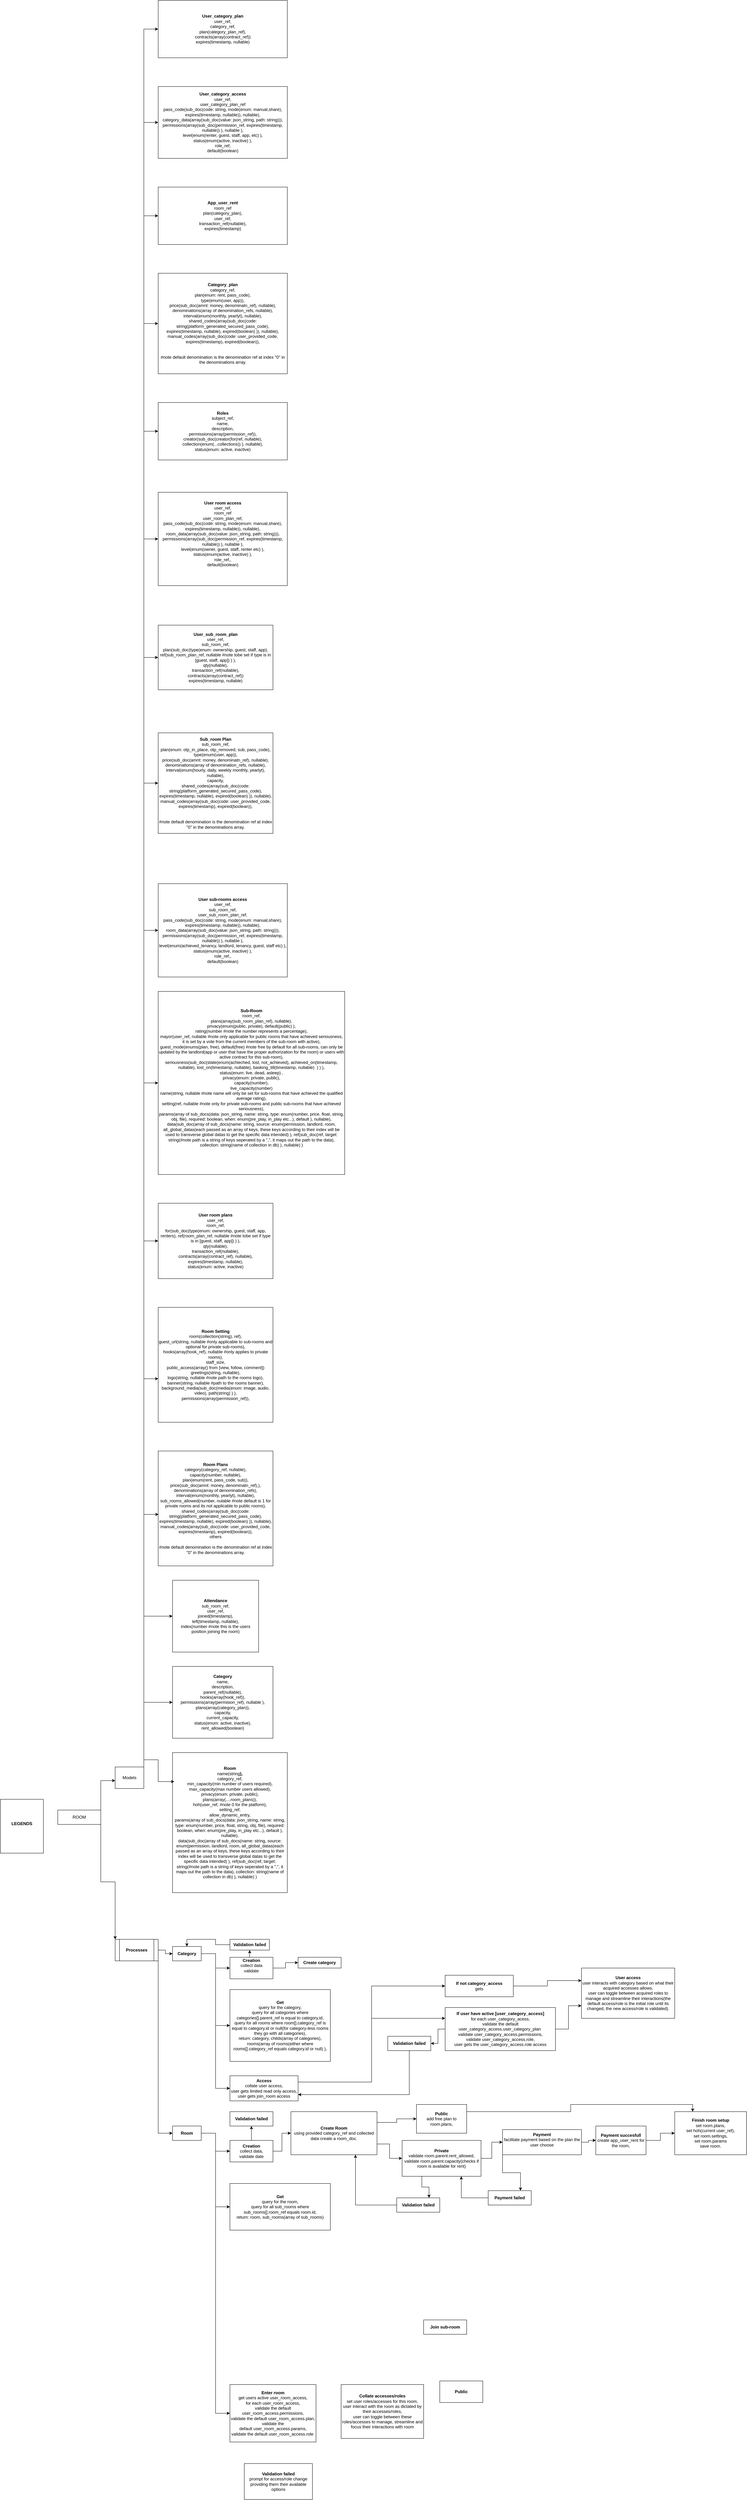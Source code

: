 <mxfile version="26.0.3">
  <diagram name="Page-1" id="JwLQiluCDj7BUVWrhCS6">
    <mxGraphModel dx="1032" dy="5995" grid="1" gridSize="10" guides="1" tooltips="1" connect="1" arrows="1" fold="1" page="1" pageScale="1" pageWidth="850" pageHeight="1100" math="0" shadow="0">
      <root>
        <mxCell id="0" />
        <mxCell id="1" parent="0" />
        <mxCell id="OvHRCUOQNgS_uRx5AtUm-30" style="edgeStyle=orthogonalEdgeStyle;rounded=0;orthogonalLoop=1;jettySize=auto;html=1;exitX=1;exitY=1;exitDx=0;exitDy=0;entryX=0;entryY=0;entryDx=0;entryDy=0;" parent="1" source="kceuGKvt7hz0_VKH2Cjf-1" target="OvHRCUOQNgS_uRx5AtUm-1" edge="1">
          <mxGeometry relative="1" as="geometry" />
        </mxCell>
        <mxCell id="kceuGKvt7hz0_VKH2Cjf-1" value="ROOM" style="rounded=0;whiteSpace=wrap;html=1;" parent="1" vertex="1">
          <mxGeometry x="200" y="160" width="120" height="40" as="geometry" />
        </mxCell>
        <mxCell id="kceuGKvt7hz0_VKH2Cjf-2" value="&lt;b&gt;LEGENDS&lt;/b&gt;&lt;div&gt;&lt;b&gt;&lt;br&gt;&lt;/b&gt;&lt;/div&gt;" style="rounded=0;whiteSpace=wrap;html=1;" parent="1" vertex="1">
          <mxGeometry x="40" y="130" width="120" height="150" as="geometry" />
        </mxCell>
        <mxCell id="kceuGKvt7hz0_VKH2Cjf-13" style="edgeStyle=orthogonalEdgeStyle;rounded=0;orthogonalLoop=1;jettySize=auto;html=1;exitX=1;exitY=0;exitDx=0;exitDy=0;entryX=0;entryY=0.5;entryDx=0;entryDy=0;" parent="1" source="kceuGKvt7hz0_VKH2Cjf-4" target="kceuGKvt7hz0_VKH2Cjf-11" edge="1">
          <mxGeometry relative="1" as="geometry" />
        </mxCell>
        <mxCell id="bkT-c7pUdsVTCy2Co1-N-11" style="edgeStyle=orthogonalEdgeStyle;rounded=0;orthogonalLoop=1;jettySize=auto;html=1;exitX=1;exitY=0;exitDx=0;exitDy=0;entryX=0;entryY=0.5;entryDx=0;entryDy=0;" parent="1" source="kceuGKvt7hz0_VKH2Cjf-4" target="bkT-c7pUdsVTCy2Co1-N-2" edge="1">
          <mxGeometry relative="1" as="geometry" />
        </mxCell>
        <mxCell id="bkT-c7pUdsVTCy2Co1-N-15" style="edgeStyle=orthogonalEdgeStyle;rounded=0;orthogonalLoop=1;jettySize=auto;html=1;exitX=1;exitY=0;exitDx=0;exitDy=0;entryX=0;entryY=0.5;entryDx=0;entryDy=0;" parent="1" source="kceuGKvt7hz0_VKH2Cjf-4" target="bkT-c7pUdsVTCy2Co1-N-6" edge="1">
          <mxGeometry relative="1" as="geometry" />
        </mxCell>
        <mxCell id="xqzXWwxne0dO0nGygCqp-26" style="edgeStyle=orthogonalEdgeStyle;rounded=0;orthogonalLoop=1;jettySize=auto;html=1;exitX=1;exitY=0;exitDx=0;exitDy=0;entryX=0;entryY=0.5;entryDx=0;entryDy=0;" parent="1" source="kceuGKvt7hz0_VKH2Cjf-4" target="bkT-c7pUdsVTCy2Co1-N-7" edge="1">
          <mxGeometry relative="1" as="geometry" />
        </mxCell>
        <mxCell id="xqzXWwxne0dO0nGygCqp-27" style="edgeStyle=orthogonalEdgeStyle;rounded=0;orthogonalLoop=1;jettySize=auto;html=1;exitX=1;exitY=0;exitDx=0;exitDy=0;entryX=0;entryY=0.5;entryDx=0;entryDy=0;" parent="1" source="kceuGKvt7hz0_VKH2Cjf-4" target="bkT-c7pUdsVTCy2Co1-N-9" edge="1">
          <mxGeometry relative="1" as="geometry" />
        </mxCell>
        <mxCell id="xqzXWwxne0dO0nGygCqp-28" style="edgeStyle=orthogonalEdgeStyle;rounded=0;orthogonalLoop=1;jettySize=auto;html=1;exitX=1;exitY=0;exitDx=0;exitDy=0;entryX=0;entryY=0.5;entryDx=0;entryDy=0;" parent="1" source="kceuGKvt7hz0_VKH2Cjf-4" target="bkT-c7pUdsVTCy2Co1-N-10" edge="1">
          <mxGeometry relative="1" as="geometry" />
        </mxCell>
        <mxCell id="xqzXWwxne0dO0nGygCqp-29" style="edgeStyle=orthogonalEdgeStyle;rounded=0;orthogonalLoop=1;jettySize=auto;html=1;exitX=1;exitY=0;exitDx=0;exitDy=0;entryX=0;entryY=0.5;entryDx=0;entryDy=0;" parent="1" source="kceuGKvt7hz0_VKH2Cjf-4" target="xqzXWwxne0dO0nGygCqp-25" edge="1">
          <mxGeometry relative="1" as="geometry" />
        </mxCell>
        <mxCell id="-tVxKX45YJ9eaGW1tU2y-2" style="edgeStyle=orthogonalEdgeStyle;rounded=0;orthogonalLoop=1;jettySize=auto;html=1;exitX=1;exitY=0;exitDx=0;exitDy=0;entryX=0;entryY=0.5;entryDx=0;entryDy=0;" parent="1" source="kceuGKvt7hz0_VKH2Cjf-4" target="-tVxKX45YJ9eaGW1tU2y-1" edge="1">
          <mxGeometry relative="1" as="geometry" />
        </mxCell>
        <mxCell id="-tVxKX45YJ9eaGW1tU2y-4" style="edgeStyle=orthogonalEdgeStyle;rounded=0;orthogonalLoop=1;jettySize=auto;html=1;exitX=1;exitY=0;exitDx=0;exitDy=0;entryX=0;entryY=0.5;entryDx=0;entryDy=0;" parent="1" source="kceuGKvt7hz0_VKH2Cjf-4" target="-tVxKX45YJ9eaGW1tU2y-3" edge="1">
          <mxGeometry relative="1" as="geometry" />
        </mxCell>
        <mxCell id="JLu_9honwRpLykDaQ8XI-7" style="edgeStyle=orthogonalEdgeStyle;rounded=0;orthogonalLoop=1;jettySize=auto;html=1;exitX=1;exitY=0;exitDx=0;exitDy=0;entryX=0;entryY=0.5;entryDx=0;entryDy=0;" edge="1" parent="1" source="kceuGKvt7hz0_VKH2Cjf-4" target="JLu_9honwRpLykDaQ8XI-3">
          <mxGeometry relative="1" as="geometry" />
        </mxCell>
        <mxCell id="JLu_9honwRpLykDaQ8XI-8" style="edgeStyle=orthogonalEdgeStyle;rounded=0;orthogonalLoop=1;jettySize=auto;html=1;exitX=1;exitY=0;exitDx=0;exitDy=0;entryX=0;entryY=0.5;entryDx=0;entryDy=0;" edge="1" parent="1" source="kceuGKvt7hz0_VKH2Cjf-4" target="JLu_9honwRpLykDaQ8XI-5">
          <mxGeometry relative="1" as="geometry" />
        </mxCell>
        <mxCell id="JLu_9honwRpLykDaQ8XI-9" style="edgeStyle=orthogonalEdgeStyle;rounded=0;orthogonalLoop=1;jettySize=auto;html=1;exitX=1;exitY=0;exitDx=0;exitDy=0;entryX=0;entryY=0.5;entryDx=0;entryDy=0;" edge="1" parent="1" source="kceuGKvt7hz0_VKH2Cjf-4" target="JLu_9honwRpLykDaQ8XI-4">
          <mxGeometry relative="1" as="geometry" />
        </mxCell>
        <mxCell id="JLu_9honwRpLykDaQ8XI-10" style="edgeStyle=orthogonalEdgeStyle;rounded=0;orthogonalLoop=1;jettySize=auto;html=1;exitX=1;exitY=0;exitDx=0;exitDy=0;entryX=0;entryY=0.5;entryDx=0;entryDy=0;" edge="1" parent="1" source="kceuGKvt7hz0_VKH2Cjf-4" target="JLu_9honwRpLykDaQ8XI-6">
          <mxGeometry relative="1" as="geometry" />
        </mxCell>
        <mxCell id="kceuGKvt7hz0_VKH2Cjf-4" value="Models" style="rounded=0;whiteSpace=wrap;html=1;" parent="1" vertex="1">
          <mxGeometry x="360" y="40" width="80" height="60" as="geometry" />
        </mxCell>
        <mxCell id="kceuGKvt7hz0_VKH2Cjf-9" style="edgeStyle=orthogonalEdgeStyle;rounded=0;orthogonalLoop=1;jettySize=auto;html=1;exitX=1;exitY=0;exitDx=0;exitDy=0;entryX=0.004;entryY=0.633;entryDx=0;entryDy=0;entryPerimeter=0;" parent="1" source="kceuGKvt7hz0_VKH2Cjf-1" target="kceuGKvt7hz0_VKH2Cjf-4" edge="1">
          <mxGeometry relative="1" as="geometry" />
        </mxCell>
        <mxCell id="kceuGKvt7hz0_VKH2Cjf-10" value="&lt;b&gt;Room&lt;/b&gt;&lt;div&gt;name(string&lt;b&gt;),&lt;/b&gt;&lt;/div&gt;&lt;div&gt;category_ref,&lt;/div&gt;&lt;div&gt;min_capacity(min number of users required),&lt;/div&gt;&lt;div&gt;max_capacity(max number users allowed),&lt;/div&gt;&lt;div&gt;privacy(enum: private, public),&lt;/div&gt;&lt;div&gt;plans(array(....room_plans)),&lt;/div&gt;&lt;div&gt;hoh(user_ref, #note 0 for the platform),&lt;/div&gt;&lt;div&gt;setting_ref,&lt;/div&gt;&lt;div&gt;allow_dynamic_entry,&lt;/div&gt;&lt;div&gt;&lt;div&gt;params(array of sub_docs(data: json_string, name: string, type: enum(number, price, float, string, obj, file), required: boolean, when: enum(pre_play, in_play etc...), default ), nullable),&lt;/div&gt;&lt;div&gt;data(sub_doc(&lt;span style=&quot;background-color: initial;&quot;&gt;array of sub_docs(name: string, source: enum(permission, landlord, room, all_global_datas(each passed as an array of keys, these keys according to their index will be used to transverse global datas to get the specific data intended) ), ref(sub_doc(ref, target: string(#note path is a string of keys seperated by a &quot;,&quot;, it maps out the path to the data), collection: string(name of collection in db) ), nullable) )&lt;/span&gt;&lt;/div&gt;&lt;/div&gt;" style="rounded=0;whiteSpace=wrap;html=1;" parent="1" vertex="1">
          <mxGeometry x="520" width="320" height="390" as="geometry" />
        </mxCell>
        <mxCell id="kceuGKvt7hz0_VKH2Cjf-11" value="&lt;b&gt;Category&lt;/b&gt;&lt;div&gt;name,&lt;/div&gt;&lt;div&gt;description,&lt;/div&gt;&lt;div&gt;parent_ref(nullable),&lt;/div&gt;&lt;div&gt;hooks(array(hook_ref)),&lt;/div&gt;&lt;div&gt;permissions(array(permision_ref), nullable ),&lt;/div&gt;&lt;div&gt;plans(array(category_plan)),&lt;/div&gt;&lt;div&gt;capacity,&lt;/div&gt;&lt;div&gt;current_capacity,&lt;/div&gt;&lt;div&gt;status(enum: active, inactive),&lt;/div&gt;&lt;div&gt;rent_allowed(boolean)&lt;/div&gt;" style="rounded=0;whiteSpace=wrap;html=1;" parent="1" vertex="1">
          <mxGeometry x="520" y="-240" width="280" height="200" as="geometry" />
        </mxCell>
        <mxCell id="kceuGKvt7hz0_VKH2Cjf-14" style="edgeStyle=orthogonalEdgeStyle;rounded=0;orthogonalLoop=1;jettySize=auto;html=1;exitX=1;exitY=0;exitDx=0;exitDy=0;entryX=0.015;entryY=0.207;entryDx=0;entryDy=0;entryPerimeter=0;" parent="1" source="kceuGKvt7hz0_VKH2Cjf-4" target="kceuGKvt7hz0_VKH2Cjf-10" edge="1">
          <mxGeometry relative="1" as="geometry" />
        </mxCell>
        <mxCell id="bkT-c7pUdsVTCy2Co1-N-2" value="&lt;b&gt;Attendance&lt;/b&gt;&lt;div&gt;sub_room_ref,&lt;/div&gt;&lt;div&gt;user_ref,&lt;/div&gt;&lt;div&gt;joined(timestamp),&lt;/div&gt;&lt;div&gt;left(timestamp, nullable),&lt;/div&gt;&lt;div&gt;index(number #note this is the users position joining the room)&lt;/div&gt;" style="rounded=0;whiteSpace=wrap;html=1;" parent="1" vertex="1">
          <mxGeometry x="520" y="-480" width="240" height="200" as="geometry" />
        </mxCell>
        <mxCell id="bkT-c7pUdsVTCy2Co1-N-3" value="&lt;b&gt;Room Plans&lt;/b&gt;&lt;div&gt;category(category_ref, nullable),&lt;div&gt;&lt;div&gt;&lt;div&gt;capacity(number, nullable),&lt;/div&gt;&lt;div&gt;plan(enum(rent, pass_code, sub)),&lt;/div&gt;&lt;div&gt;price(sub_doc(amnt: money, denominatn_ref),),&lt;/div&gt;&lt;div&gt;denominations(array of denomination_refs),&lt;/div&gt;&lt;/div&gt;&lt;div&gt;interval(enum(monthly, yearlyt), nullable),&lt;/div&gt;&lt;div&gt;sub_rooms_allowed(number, nulable #note default is 1 for private rooms and its not applicable to public rooms),&lt;/div&gt;&lt;div&gt;&lt;div&gt;shared_codes(array(sub_doc(code: string(platform_generated_secured_pass_code), expires(timestamp, nullable), expired(boolean) )), nullable),&lt;/div&gt;&lt;div&gt;manual_codes(array(sub_doc(code: user_provided_code, expires(timestamp), expired(boolean)),&lt;/div&gt;&lt;/div&gt;&lt;div&gt;others&lt;/div&gt;&lt;div&gt;&lt;br&gt;&lt;/div&gt;&lt;div&gt;#note default denomination is the denomination ref at index &quot;0&quot; in the denominations array.&lt;/div&gt;&lt;/div&gt;&lt;/div&gt;" style="rounded=0;whiteSpace=wrap;html=1;" parent="1" vertex="1">
          <mxGeometry x="480" y="-840" width="320" height="320" as="geometry" />
        </mxCell>
        <mxCell id="bkT-c7pUdsVTCy2Co1-N-4" value="&lt;b&gt;Room Setting&lt;/b&gt;&lt;div&gt;room(collection(string), ref),&lt;br&gt;&lt;div&gt;guest_url(string, nullable #only applicable to sub-rooms and optional for private sub-rooms),&lt;/div&gt;&lt;div&gt;hooks(array(hook_ref), nullable #only applies to private rooms),&lt;/div&gt;&lt;div&gt;staff_size,&lt;/div&gt;&lt;div&gt;public_access(array() from [view, follow, comment])&lt;/div&gt;&lt;div&gt;greetings(string, nullable),&lt;/div&gt;&lt;div&gt;logo(string, nullable #note path to the rooms logo),&lt;/div&gt;&lt;div&gt;banner(string, nullable #path to the rooms banner),&lt;/div&gt;&lt;div&gt;background_media(sub_doc(media(enum: image, audio, video), path(string) ) ),&lt;/div&gt;&lt;div&gt;permissions(array(permission_ref)),&lt;/div&gt;&lt;/div&gt;" style="rounded=0;whiteSpace=wrap;html=1;" parent="1" vertex="1">
          <mxGeometry x="480" y="-1240" width="320" height="320" as="geometry" />
        </mxCell>
        <mxCell id="bkT-c7pUdsVTCy2Co1-N-6" value="&lt;b&gt;User room plans&lt;/b&gt;&lt;div&gt;user_ref,&lt;/div&gt;&lt;div&gt;room_ref,&lt;/div&gt;&lt;div&gt;for(sub_doc(type(enum: ownership, guest, staff, app, renters), ref(room_plan_ref, nullable #note tobe set if type is in [guest, staff, app]) ) ),&lt;/div&gt;&lt;div&gt;qty(nullable),&lt;/div&gt;&lt;div&gt;transaction_ref(nullable),&lt;/div&gt;&lt;div&gt;contracts(array(contract_ref), nullable),&lt;/div&gt;&lt;div&gt;&lt;span style=&quot;background-color: transparent; color: light-dark(rgb(0, 0, 0), rgb(255, 255, 255));&quot;&gt;expires(timestamp, nullable),&lt;/span&gt;&lt;/div&gt;&lt;div&gt;status(enum: active, inactive)&lt;/div&gt;" style="rounded=0;whiteSpace=wrap;html=1;" parent="1" vertex="1">
          <mxGeometry x="480" y="-1530" width="320" height="210" as="geometry" />
        </mxCell>
        <mxCell id="bkT-c7pUdsVTCy2Co1-N-7" value="&lt;b&gt;Sub-Room&lt;/b&gt;&lt;div&gt;room_ref,&lt;/div&gt;&lt;div&gt;plans(array(sub_room_plan_ref), nullable),&lt;/div&gt;&lt;div&gt;privacy(enum(public, private), default(public) ),&lt;/div&gt;&lt;div&gt;&lt;div&gt;rating(number #note the number represents a percentage),&lt;/div&gt;&lt;div&gt;mayor(user_ref, nullable #note only applicable for public rooms that have achieved seriousness, it is set by a vote from the current members of the sub-room with active),&lt;/div&gt;&lt;div&gt;guest_mode(enums(plan, free), default(free) #note free by default for all sub-rooms, can only be updated by the landlord(app or user that have the proper authorization for the room) or users with active contract for this sub-room),&lt;/div&gt;&lt;div&gt;seriousness(sub_doc(state(enum(achieched, lost, not_achieved), achieved_on(timestamp, nullable), lost_on(timestamp, nullable), basking_till(timestamp, nullable)&amp;nbsp; ) ) ),&lt;/div&gt;&lt;div&gt;status(enum: live, dead, asleep) ,&lt;/div&gt;&lt;/div&gt;&lt;div&gt;privacy(enum: private, public),&lt;/div&gt;&lt;div&gt;capacity(number),&lt;/div&gt;&lt;div&gt;live_capacity(number)&lt;/div&gt;&lt;div&gt;name(string&lt;span style=&quot;background-color: transparent; color: light-dark(rgb(0, 0, 0), rgb(255, 255, 255));&quot;&gt;, nullable #note name will only be set for sub-rooms that have achieved the qualified average rating&lt;/span&gt;&lt;span style=&quot;background-color: transparent; color: light-dark(rgb(0, 0, 0), rgb(255, 255, 255));&quot;&gt;),&lt;/span&gt;&lt;/div&gt;&lt;div&gt;setting(ref, nullable #note only for private sub-rooms and public sub-rooms that have achieved seriousness),&lt;/div&gt;&lt;div&gt;&lt;div&gt;params(array of sub_docs(data: json_string, name: string, type: enum(number, price, float, string, obj, file), required: boolean, when: enum(pre_play, in_play etc...), default ), nullable),&lt;/div&gt;&lt;div&gt;data(sub_doc(&lt;span style=&quot;background-color: initial;&quot;&gt;array of sub_docs(name: string, source: enum(permission, landlord, room, all_global_datas(each passed as an array of keys, these keys according to their index will be used to transverse global datas to get the specific data intended) ), ref(sub_doc(ref, target: string(#note path is a string of keys seperated by a &quot;,&quot;, it maps out the path to the data), collection: string(name of collection in db) ), nullable) )&lt;/span&gt;&lt;/div&gt;&lt;/div&gt;&lt;div&gt;&lt;br&gt;&lt;/div&gt;&lt;div&gt;&lt;br&gt;&lt;/div&gt;" style="rounded=0;whiteSpace=wrap;html=1;" parent="1" vertex="1">
          <mxGeometry x="480" y="-2120" width="520" height="510" as="geometry" />
        </mxCell>
        <mxCell id="bkT-c7pUdsVTCy2Co1-N-9" value="&lt;b&gt;User sub-rooms access&lt;/b&gt;&lt;div&gt;user_ref,&lt;/div&gt;&lt;div&gt;sub_room_ref,&lt;/div&gt;&lt;div&gt;user_sub_room_plan_ref,&lt;/div&gt;&lt;div&gt;&lt;div&gt;pass_code(sub_doc(code: string, mode(enum: manual,share), expires(timestamp, nullable)), nullable),&lt;/div&gt;&lt;div&gt;room_data(array(sub_doc(value: json_string, path: string))),&lt;/div&gt;&lt;div&gt;permissions(array(sub_doc(permission_ref, expires(timestamp, nullable)) ), nullable ),&lt;/div&gt;&lt;/div&gt;&lt;div&gt;level(enum(achieved_tenancy, landlord, tenancy, guest, staff etc) ),&lt;/div&gt;&lt;div&gt;status(enum(active, inactive) ),&lt;/div&gt;&lt;div&gt;role_ref,,&lt;/div&gt;&lt;div&gt;default(boolean)&lt;/div&gt;" style="rounded=0;whiteSpace=wrap;html=1;" parent="1" vertex="1">
          <mxGeometry x="480" y="-2420" width="360" height="260" as="geometry" />
        </mxCell>
        <mxCell id="bkT-c7pUdsVTCy2Co1-N-10" value="&lt;b&gt;Sub_room Plan&lt;/b&gt;&lt;div&gt;sub_room_ref,&lt;br&gt;&lt;div&gt;&lt;div&gt;&lt;div&gt;plan(enum: otp_in_place, otp_removed, sub, pass_code),&lt;/div&gt;&lt;div&gt;type(enum(user, app)),&lt;/div&gt;&lt;div&gt;price(sub_doc(amnt: money, denominatn_ref), nullable),&lt;/div&gt;&lt;div&gt;denominations(array of denomination_refs, nullable),&lt;/div&gt;&lt;/div&gt;&lt;div&gt;interval(enum(hourly, daily, weekly monthly, yearlyt), nullable),&lt;/div&gt;&lt;div&gt;capacity,&lt;/div&gt;&lt;div&gt;&lt;div&gt;shared_codes(array(sub_doc(code: string(platform_generated_secured_pass_code), expires(timestamp, nullable), expired(boolean) )), nullable),&lt;/div&gt;&lt;div&gt;manual_codes(array(sub_doc(code: user_provided_code, expires(timestamp), expired(boolean)),&lt;/div&gt;&lt;/div&gt;&lt;div&gt;&lt;br&gt;&lt;/div&gt;&lt;div&gt;&lt;br&gt;&lt;/div&gt;&lt;div&gt;#note default denomination is the denomination ref at index &quot;0&quot; in the denominations array.&lt;/div&gt;&lt;/div&gt;&lt;/div&gt;" style="rounded=0;whiteSpace=wrap;html=1;" parent="1" vertex="1">
          <mxGeometry x="480" y="-2840" width="320" height="280" as="geometry" />
        </mxCell>
        <mxCell id="bkT-c7pUdsVTCy2Co1-N-12" style="edgeStyle=orthogonalEdgeStyle;rounded=0;orthogonalLoop=1;jettySize=auto;html=1;exitX=1;exitY=0;exitDx=0;exitDy=0;entryX=0.003;entryY=0.552;entryDx=0;entryDy=0;entryPerimeter=0;" parent="1" source="kceuGKvt7hz0_VKH2Cjf-4" target="bkT-c7pUdsVTCy2Co1-N-3" edge="1">
          <mxGeometry relative="1" as="geometry" />
        </mxCell>
        <mxCell id="bkT-c7pUdsVTCy2Co1-N-13" style="edgeStyle=orthogonalEdgeStyle;rounded=0;orthogonalLoop=1;jettySize=auto;html=1;exitX=1;exitY=0;exitDx=0;exitDy=0;entryX=0.001;entryY=0.621;entryDx=0;entryDy=0;entryPerimeter=0;" parent="1" source="kceuGKvt7hz0_VKH2Cjf-4" target="bkT-c7pUdsVTCy2Co1-N-4" edge="1">
          <mxGeometry relative="1" as="geometry" />
        </mxCell>
        <mxCell id="OvHRCUOQNgS_uRx5AtUm-31" style="edgeStyle=orthogonalEdgeStyle;rounded=0;orthogonalLoop=1;jettySize=auto;html=1;exitX=1;exitY=0.5;exitDx=0;exitDy=0;entryX=0;entryY=0.5;entryDx=0;entryDy=0;" parent="1" source="OvHRCUOQNgS_uRx5AtUm-1" target="OvHRCUOQNgS_uRx5AtUm-2" edge="1">
          <mxGeometry relative="1" as="geometry" />
        </mxCell>
        <mxCell id="xqzXWwxne0dO0nGygCqp-30" style="edgeStyle=orthogonalEdgeStyle;rounded=0;orthogonalLoop=1;jettySize=auto;html=1;exitX=1;exitY=1;exitDx=0;exitDy=0;entryX=0;entryY=0.5;entryDx=0;entryDy=0;" parent="1" source="OvHRCUOQNgS_uRx5AtUm-1" target="xqzXWwxne0dO0nGygCqp-3" edge="1">
          <mxGeometry relative="1" as="geometry" />
        </mxCell>
        <mxCell id="OvHRCUOQNgS_uRx5AtUm-1" value="&lt;b&gt;Processes&lt;/b&gt;" style="shape=process;whiteSpace=wrap;html=1;backgroundOutline=1;" parent="1" vertex="1">
          <mxGeometry x="360" y="520" width="120" height="60" as="geometry" />
        </mxCell>
        <mxCell id="OvHRCUOQNgS_uRx5AtUm-25" style="edgeStyle=orthogonalEdgeStyle;rounded=0;orthogonalLoop=1;jettySize=auto;html=1;exitX=1;exitY=0.5;exitDx=0;exitDy=0;entryX=0;entryY=0.5;entryDx=0;entryDy=0;" parent="1" source="OvHRCUOQNgS_uRx5AtUm-2" target="OvHRCUOQNgS_uRx5AtUm-21" edge="1">
          <mxGeometry relative="1" as="geometry" />
        </mxCell>
        <mxCell id="xqzXWwxne0dO0nGygCqp-2" style="edgeStyle=orthogonalEdgeStyle;rounded=0;orthogonalLoop=1;jettySize=auto;html=1;exitX=1;exitY=0.5;exitDx=0;exitDy=0;entryX=0;entryY=0.5;entryDx=0;entryDy=0;" parent="1" source="OvHRCUOQNgS_uRx5AtUm-2" target="OvHRCUOQNgS_uRx5AtUm-29" edge="1">
          <mxGeometry relative="1" as="geometry" />
        </mxCell>
        <mxCell id="JLu_9honwRpLykDaQ8XI-44" style="edgeStyle=orthogonalEdgeStyle;rounded=0;orthogonalLoop=1;jettySize=auto;html=1;exitX=1;exitY=0.5;exitDx=0;exitDy=0;entryX=0;entryY=0.5;entryDx=0;entryDy=0;" edge="1" parent="1" source="OvHRCUOQNgS_uRx5AtUm-2" target="JLu_9honwRpLykDaQ8XI-23">
          <mxGeometry relative="1" as="geometry" />
        </mxCell>
        <mxCell id="OvHRCUOQNgS_uRx5AtUm-2" value="&lt;b&gt;Category&lt;/b&gt;" style="rounded=0;whiteSpace=wrap;html=1;" parent="1" vertex="1">
          <mxGeometry x="520" y="540" width="80" height="40" as="geometry" />
        </mxCell>
        <mxCell id="OvHRCUOQNgS_uRx5AtUm-9" style="edgeStyle=orthogonalEdgeStyle;rounded=0;orthogonalLoop=1;jettySize=auto;html=1;exitX=0.5;exitY=1;exitDx=0;exitDy=0;" parent="1" edge="1">
          <mxGeometry relative="1" as="geometry">
            <mxPoint x="740" y="660" as="sourcePoint" />
            <mxPoint x="740" y="660" as="targetPoint" />
          </mxGeometry>
        </mxCell>
        <mxCell id="OvHRCUOQNgS_uRx5AtUm-26" style="edgeStyle=orthogonalEdgeStyle;rounded=0;orthogonalLoop=1;jettySize=auto;html=1;exitX=0.5;exitY=0;exitDx=0;exitDy=0;entryX=0.5;entryY=1;entryDx=0;entryDy=0;" parent="1" source="OvHRCUOQNgS_uRx5AtUm-21" target="OvHRCUOQNgS_uRx5AtUm-22" edge="1">
          <mxGeometry relative="1" as="geometry" />
        </mxCell>
        <mxCell id="OvHRCUOQNgS_uRx5AtUm-28" style="edgeStyle=orthogonalEdgeStyle;rounded=0;orthogonalLoop=1;jettySize=auto;html=1;exitX=1;exitY=0.5;exitDx=0;exitDy=0;entryX=0;entryY=0.5;entryDx=0;entryDy=0;" parent="1" source="OvHRCUOQNgS_uRx5AtUm-21" target="OvHRCUOQNgS_uRx5AtUm-27" edge="1">
          <mxGeometry relative="1" as="geometry" />
        </mxCell>
        <mxCell id="OvHRCUOQNgS_uRx5AtUm-21" value="&lt;b&gt;Creation&lt;/b&gt;&lt;div&gt;collect data&lt;/div&gt;&lt;div&gt;validate&lt;br&gt;&lt;div&gt;&lt;br&gt;&lt;/div&gt;&lt;/div&gt;" style="rounded=0;whiteSpace=wrap;html=1;" parent="1" vertex="1">
          <mxGeometry x="680" y="570" width="120" height="60" as="geometry" />
        </mxCell>
        <mxCell id="JLu_9honwRpLykDaQ8XI-22" style="edgeStyle=orthogonalEdgeStyle;rounded=0;orthogonalLoop=1;jettySize=auto;html=1;exitX=0;exitY=0.5;exitDx=0;exitDy=0;entryX=0.5;entryY=0;entryDx=0;entryDy=0;" edge="1" parent="1" source="OvHRCUOQNgS_uRx5AtUm-22" target="OvHRCUOQNgS_uRx5AtUm-2">
          <mxGeometry relative="1" as="geometry" />
        </mxCell>
        <mxCell id="OvHRCUOQNgS_uRx5AtUm-22" value="&lt;b&gt;Validation failed&lt;/b&gt;" style="rounded=0;whiteSpace=wrap;html=1;" parent="1" vertex="1">
          <mxGeometry x="680" y="520" width="110" height="30" as="geometry" />
        </mxCell>
        <mxCell id="OvHRCUOQNgS_uRx5AtUm-27" value="&lt;b&gt;Create category&lt;/b&gt;" style="rounded=0;whiteSpace=wrap;html=1;" parent="1" vertex="1">
          <mxGeometry x="870" y="570" width="120" height="30" as="geometry" />
        </mxCell>
        <mxCell id="OvHRCUOQNgS_uRx5AtUm-29" value="&lt;b&gt;Get&lt;/b&gt;&lt;div&gt;query for the category,&lt;/div&gt;&lt;div&gt;query for all categories where categories[].parent_ref is equal to category.id,&lt;/div&gt;&lt;div&gt;query for all rooms where room[].category_ref is equal to category.id or null(for category-less rooms they go with all categories),&lt;/div&gt;&lt;div&gt;return: category, childs(array of categories), rooms(array of rooms(either where rooms[].category_ref equals category.id or null) ),&lt;/div&gt;" style="rounded=0;whiteSpace=wrap;html=1;" parent="1" vertex="1">
          <mxGeometry x="680" y="660" width="280" height="200" as="geometry" />
        </mxCell>
        <mxCell id="xqzXWwxne0dO0nGygCqp-11" style="edgeStyle=orthogonalEdgeStyle;rounded=0;orthogonalLoop=1;jettySize=auto;html=1;exitX=1;exitY=0.5;exitDx=0;exitDy=0;entryX=0;entryY=0.5;entryDx=0;entryDy=0;" parent="1" source="xqzXWwxne0dO0nGygCqp-3" target="xqzXWwxne0dO0nGygCqp-6" edge="1">
          <mxGeometry relative="1" as="geometry" />
        </mxCell>
        <mxCell id="xqzXWwxne0dO0nGygCqp-13" style="edgeStyle=orthogonalEdgeStyle;rounded=0;orthogonalLoop=1;jettySize=auto;html=1;exitX=1;exitY=0.5;exitDx=0;exitDy=0;entryX=0;entryY=0.5;entryDx=0;entryDy=0;" parent="1" source="xqzXWwxne0dO0nGygCqp-3" target="xqzXWwxne0dO0nGygCqp-12" edge="1">
          <mxGeometry relative="1" as="geometry" />
        </mxCell>
        <mxCell id="JLu_9honwRpLykDaQ8XI-21" style="edgeStyle=orthogonalEdgeStyle;rounded=0;orthogonalLoop=1;jettySize=auto;html=1;exitX=1;exitY=0.5;exitDx=0;exitDy=0;entryX=0;entryY=0.5;entryDx=0;entryDy=0;" edge="1" parent="1" source="xqzXWwxne0dO0nGygCqp-3" target="xqzXWwxne0dO0nGygCqp-32">
          <mxGeometry relative="1" as="geometry" />
        </mxCell>
        <mxCell id="xqzXWwxne0dO0nGygCqp-3" value="&lt;b&gt;Room&lt;/b&gt;" style="rounded=0;whiteSpace=wrap;html=1;" parent="1" vertex="1">
          <mxGeometry x="520" y="1040" width="80" height="40" as="geometry" />
        </mxCell>
        <mxCell id="JLu_9honwRpLykDaQ8XI-19" style="edgeStyle=orthogonalEdgeStyle;rounded=0;orthogonalLoop=1;jettySize=auto;html=1;exitX=1;exitY=0.25;exitDx=0;exitDy=0;entryX=0;entryY=0.5;entryDx=0;entryDy=0;" edge="1" parent="1" source="xqzXWwxne0dO0nGygCqp-4" target="JLu_9honwRpLykDaQ8XI-2">
          <mxGeometry relative="1" as="geometry" />
        </mxCell>
        <mxCell id="JLu_9honwRpLykDaQ8XI-20" style="edgeStyle=orthogonalEdgeStyle;rounded=0;orthogonalLoop=1;jettySize=auto;html=1;exitX=1;exitY=0.75;exitDx=0;exitDy=0;entryX=0;entryY=0.5;entryDx=0;entryDy=0;" edge="1" parent="1" source="xqzXWwxne0dO0nGygCqp-4" target="JLu_9honwRpLykDaQ8XI-1">
          <mxGeometry relative="1" as="geometry" />
        </mxCell>
        <mxCell id="xqzXWwxne0dO0nGygCqp-4" value="&lt;b&gt;Create Room&lt;/b&gt;&lt;div&gt;using provided category_ref and collected data create a room_doc.&lt;/div&gt;" style="rounded=0;whiteSpace=wrap;html=1;" parent="1" vertex="1">
          <mxGeometry x="850" y="1000" width="240" height="120" as="geometry" />
        </mxCell>
        <mxCell id="xqzXWwxne0dO0nGygCqp-5" value="&lt;b&gt;Validation failed&lt;/b&gt;" style="rounded=0;whiteSpace=wrap;html=1;" parent="1" vertex="1">
          <mxGeometry x="680" y="1000" width="120" height="40" as="geometry" />
        </mxCell>
        <mxCell id="xqzXWwxne0dO0nGygCqp-7" style="edgeStyle=orthogonalEdgeStyle;rounded=0;orthogonalLoop=1;jettySize=auto;html=1;exitX=0.5;exitY=0;exitDx=0;exitDy=0;entryX=0.5;entryY=1;entryDx=0;entryDy=0;" parent="1" source="xqzXWwxne0dO0nGygCqp-6" target="xqzXWwxne0dO0nGygCqp-5" edge="1">
          <mxGeometry relative="1" as="geometry" />
        </mxCell>
        <mxCell id="xqzXWwxne0dO0nGygCqp-9" style="edgeStyle=orthogonalEdgeStyle;rounded=0;orthogonalLoop=1;jettySize=auto;html=1;exitX=1;exitY=0.5;exitDx=0;exitDy=0;" parent="1" source="xqzXWwxne0dO0nGygCqp-6" target="xqzXWwxne0dO0nGygCqp-4" edge="1">
          <mxGeometry relative="1" as="geometry" />
        </mxCell>
        <mxCell id="xqzXWwxne0dO0nGygCqp-6" value="&lt;b&gt;Creation&lt;/b&gt;&lt;div&gt;collect data,&lt;/div&gt;&lt;div&gt;validate date&lt;/div&gt;" style="rounded=0;whiteSpace=wrap;html=1;" parent="1" vertex="1">
          <mxGeometry x="680" y="1080" width="120" height="60" as="geometry" />
        </mxCell>
        <mxCell id="xqzXWwxne0dO0nGygCqp-12" value="&lt;b&gt;Get&lt;/b&gt;&lt;div&gt;query for the room,&lt;/div&gt;&lt;div&gt;query for all sub_rooms where sub_rooms[].room_ref equals room.id,&lt;/div&gt;&lt;div&gt;return: room, sub_rooms(array of sub_rooms)&lt;/div&gt;" style="rounded=0;whiteSpace=wrap;html=1;" parent="1" vertex="1">
          <mxGeometry x="680" y="1200" width="280" height="130" as="geometry" />
        </mxCell>
        <mxCell id="xqzXWwxne0dO0nGygCqp-23" value="&lt;b&gt;Join sub-room&lt;/b&gt;" style="rounded=0;whiteSpace=wrap;html=1;" parent="1" vertex="1">
          <mxGeometry x="1220" y="1580" width="120" height="40" as="geometry" />
        </mxCell>
        <mxCell id="xqzXWwxne0dO0nGygCqp-25" value="&lt;b&gt;User_sub_room_plan&lt;/b&gt;&lt;div&gt;user_ref,&lt;/div&gt;&lt;div&gt;sub_room_ref,&lt;/div&gt;&lt;div&gt;&lt;div&gt;plan(sub_doc(type(enum: ownership, guest, staff, app), ref(sub_room_plan_ref, nullable #note tobe set if type is in [guest, staff, app]) ) ),&lt;/div&gt;&lt;/div&gt;&lt;div&gt;qty(nullable),&lt;/div&gt;&lt;div&gt;transaction_ref(nullable),&lt;/div&gt;&lt;div&gt;contracts(array(contract_ref))&lt;/div&gt;&lt;div&gt;expires(timestamp, nullable)&lt;/div&gt;" style="rounded=0;whiteSpace=wrap;html=1;" parent="1" vertex="1">
          <mxGeometry x="480" y="-3140" width="320" height="180" as="geometry" />
        </mxCell>
        <mxCell id="xqzXWwxne0dO0nGygCqp-32" value="&lt;b&gt;Enter room&lt;/b&gt;&lt;div&gt;&lt;div&gt;get users active user_room_access,&lt;/div&gt;&lt;div&gt;for each&amp;nbsp;&lt;span style=&quot;background-color: transparent; color: light-dark(rgb(0, 0, 0), rgb(255, 255, 255));&quot;&gt;user_room_access,&lt;/span&gt;&lt;/div&gt;&lt;div&gt;&lt;span style=&quot;background-color: transparent; color: light-dark(rgb(0, 0, 0), rgb(255, 255, 255));&quot;&gt;validate the default user_room_access.permissions,&lt;/span&gt;&lt;/div&gt;&lt;div&gt;&lt;span style=&quot;background-color: transparent; color: light-dark(rgb(0, 0, 0), rgb(255, 255, 255));&quot;&gt;validate the default&amp;nbsp;&lt;/span&gt;&lt;span style=&quot;background-color: transparent; color: light-dark(rgb(0, 0, 0), rgb(255, 255, 255));&quot;&gt;user_room_access.plan,&lt;/span&gt;&lt;/div&gt;&lt;div&gt;&lt;span style=&quot;background-color: transparent; color: light-dark(rgb(0, 0, 0), rgb(255, 255, 255));&quot;&gt;validate the default&amp;nbsp;&lt;/span&gt;&lt;span style=&quot;background-color: transparent; color: light-dark(rgb(0, 0, 0), rgb(255, 255, 255));&quot;&gt;user_room_access.params,&lt;/span&gt;&lt;/div&gt;&lt;div&gt;&lt;span style=&quot;background-color: transparent; color: light-dark(rgb(0, 0, 0), rgb(255, 255, 255));&quot;&gt;validate the default&amp;nbsp;&lt;/span&gt;&lt;span style=&quot;background-color: transparent; color: light-dark(rgb(0, 0, 0), rgb(255, 255, 255));&quot;&gt;user_room_access.role&lt;/span&gt;&lt;span style=&quot;background-color: transparent; color: light-dark(rgb(0, 0, 0), rgb(255, 255, 255));&quot;&gt;&amp;nbsp;&lt;/span&gt;&lt;/div&gt;&lt;/div&gt;" style="rounded=0;whiteSpace=wrap;html=1;" parent="1" vertex="1">
          <mxGeometry x="680" y="1760" width="240" height="160" as="geometry" />
        </mxCell>
        <mxCell id="xqzXWwxne0dO0nGygCqp-43" value="&lt;b&gt;Finish room setup&lt;/b&gt;&lt;br&gt;&lt;div&gt;set room.plans,&lt;/div&gt;&lt;div&gt;set hoh(current user_ref),&lt;/div&gt;&lt;div&gt;set room.settings,&lt;/div&gt;&lt;div&gt;set room.params&lt;/div&gt;&lt;div&gt;save room.&lt;/div&gt;" style="rounded=0;whiteSpace=wrap;html=1;" parent="1" vertex="1">
          <mxGeometry x="1920" y="1000" width="200" height="120" as="geometry" />
        </mxCell>
        <mxCell id="JLu_9honwRpLykDaQ8XI-13" style="edgeStyle=orthogonalEdgeStyle;rounded=0;orthogonalLoop=1;jettySize=auto;html=1;exitX=0;exitY=1;exitDx=0;exitDy=0;entryX=0.75;entryY=0;entryDx=0;entryDy=0;" edge="1" parent="1" source="kvjalDzr84s7akkoXQtF-3" target="JLu_9honwRpLykDaQ8XI-12">
          <mxGeometry relative="1" as="geometry" />
        </mxCell>
        <mxCell id="JLu_9honwRpLykDaQ8XI-16" style="edgeStyle=orthogonalEdgeStyle;rounded=0;orthogonalLoop=1;jettySize=auto;html=1;exitX=1;exitY=0.5;exitDx=0;exitDy=0;entryX=0;entryY=0.5;entryDx=0;entryDy=0;" edge="1" parent="1" source="kvjalDzr84s7akkoXQtF-3" target="JLu_9honwRpLykDaQ8XI-15">
          <mxGeometry relative="1" as="geometry" />
        </mxCell>
        <mxCell id="kvjalDzr84s7akkoXQtF-3" value="&lt;b&gt;Payment&lt;/b&gt;&lt;div&gt;facilitate payment based on the plan the user choose&lt;/div&gt;&lt;div&gt;&lt;div&gt;&lt;b&gt;&lt;br&gt;&lt;/b&gt;&lt;/div&gt;&lt;/div&gt;" style="rounded=0;whiteSpace=wrap;html=1;" parent="1" vertex="1">
          <mxGeometry x="1440" y="1050" width="220" height="70" as="geometry" />
        </mxCell>
        <mxCell id="-tVxKX45YJ9eaGW1tU2y-1" value="&lt;b&gt;User room access&lt;/b&gt;&lt;div&gt;user_ref,&lt;/div&gt;&lt;div&gt;room_ref&lt;/div&gt;&lt;div&gt;user_room_plan_ref,&lt;/div&gt;&lt;div&gt;&lt;div&gt;pass_code(sub_doc(code: string, mode(enum: manual,share), expires(timestamp, nullable)), nullable),&lt;/div&gt;&lt;div&gt;room_data(array(sub_doc(value: json_string, path: string))),&lt;/div&gt;&lt;div&gt;permissions(array(sub_doc(permission_ref, expires(timestamp, nullable)) ), nullable ),&lt;/div&gt;&lt;/div&gt;&lt;div&gt;level(enum(owner, guest, staff, renter etc) ),&lt;/div&gt;&lt;div&gt;status(enum(active, inactive) ),&lt;/div&gt;&lt;div&gt;role_ref,,&lt;/div&gt;&lt;div&gt;default(boolean)&lt;/div&gt;&lt;div&gt;&lt;br&gt;&lt;/div&gt;&lt;div&gt;&lt;br&gt;&lt;/div&gt;" style="rounded=0;whiteSpace=wrap;html=1;" parent="1" vertex="1">
          <mxGeometry x="480" y="-3510" width="360" height="260" as="geometry" />
        </mxCell>
        <mxCell id="-tVxKX45YJ9eaGW1tU2y-3" value="&lt;b&gt;Roles&lt;/b&gt;&lt;div&gt;subject_ref,&lt;/div&gt;&lt;div&gt;name,&lt;/div&gt;&lt;div&gt;description,&lt;/div&gt;&lt;div&gt;permissions(array(permission_ref)),&lt;/div&gt;&lt;div&gt;creator(sub_doc(creator(for(ref, nullable), collection(enum(...collections)) ), nullable),&lt;/div&gt;&lt;div&gt;status(enum: active, inactive)&lt;/div&gt;" style="rounded=0;whiteSpace=wrap;html=1;" parent="1" vertex="1">
          <mxGeometry x="480" y="-3760" width="360" height="160" as="geometry" />
        </mxCell>
        <mxCell id="JLu_9honwRpLykDaQ8XI-11" style="edgeStyle=orthogonalEdgeStyle;rounded=0;orthogonalLoop=1;jettySize=auto;html=1;exitX=1;exitY=0.5;exitDx=0;exitDy=0;entryX=0;entryY=0.5;entryDx=0;entryDy=0;" edge="1" parent="1" source="JLu_9honwRpLykDaQ8XI-1" target="kvjalDzr84s7akkoXQtF-3">
          <mxGeometry relative="1" as="geometry" />
        </mxCell>
        <mxCell id="JLu_9honwRpLykDaQ8XI-49" style="edgeStyle=orthogonalEdgeStyle;rounded=0;orthogonalLoop=1;jettySize=auto;html=1;exitX=0.25;exitY=1;exitDx=0;exitDy=0;entryX=0.75;entryY=0;entryDx=0;entryDy=0;" edge="1" parent="1" source="JLu_9honwRpLykDaQ8XI-1" target="JLu_9honwRpLykDaQ8XI-48">
          <mxGeometry relative="1" as="geometry" />
        </mxCell>
        <mxCell id="JLu_9honwRpLykDaQ8XI-1" value="&lt;b&gt;Private&lt;/b&gt;&lt;div&gt;validate room.parent.rent_allowed,&lt;br&gt;&lt;div&gt;validate room.parent.capacity(checks if room is available for rent)&lt;/div&gt;&lt;/div&gt;" style="rounded=0;whiteSpace=wrap;html=1;" vertex="1" parent="1">
          <mxGeometry x="1160" y="1080" width="220" height="100" as="geometry" />
        </mxCell>
        <mxCell id="JLu_9honwRpLykDaQ8XI-17" style="edgeStyle=orthogonalEdgeStyle;rounded=0;orthogonalLoop=1;jettySize=auto;html=1;exitX=1;exitY=0.25;exitDx=0;exitDy=0;entryX=0.25;entryY=0;entryDx=0;entryDy=0;" edge="1" parent="1" source="JLu_9honwRpLykDaQ8XI-2" target="xqzXWwxne0dO0nGygCqp-43">
          <mxGeometry relative="1" as="geometry" />
        </mxCell>
        <mxCell id="JLu_9honwRpLykDaQ8XI-2" value="&lt;b&gt;Public&lt;/b&gt;&lt;div&gt;add free plan to room.plans,&lt;/div&gt;" style="rounded=0;whiteSpace=wrap;html=1;" vertex="1" parent="1">
          <mxGeometry x="1200" y="980" width="140" height="80" as="geometry" />
        </mxCell>
        <mxCell id="JLu_9honwRpLykDaQ8XI-3" value="&lt;b&gt;Category_plan&lt;/b&gt;&lt;br&gt;&lt;div&gt;category_ref,&lt;br&gt;&lt;div&gt;&lt;div&gt;&lt;div&gt;plan(enum: rent, pass_code),&lt;/div&gt;&lt;div&gt;type(enum(user, app)),&lt;/div&gt;&lt;div&gt;price(sub_doc(amnt: money, denominatn_ref), nullable),&lt;/div&gt;&lt;div&gt;denominations(array of denomination_refs, nullable),&lt;/div&gt;&lt;/div&gt;&lt;div&gt;interval(enum(monthly, yearlyt), nullable),&lt;/div&gt;&lt;div&gt;&lt;div&gt;shared_codes(array(sub_doc(code: string(platform_generated_secured_pass_code), expires(timestamp, nullable), expired(boolean) )), nullable),&lt;/div&gt;&lt;div&gt;manual_codes(array(sub_doc(code: user_provided_code, expires(timestamp), expired(boolean)),&lt;/div&gt;&lt;/div&gt;&lt;div&gt;&lt;br&gt;&lt;/div&gt;&lt;div&gt;&lt;br&gt;&lt;/div&gt;&lt;div&gt;#note default denomination is the denomination ref at index &quot;0&quot; in the denominations array.&lt;/div&gt;&lt;/div&gt;&lt;/div&gt;" style="rounded=0;whiteSpace=wrap;html=1;" vertex="1" parent="1">
          <mxGeometry x="480" y="-4120" width="360" height="280" as="geometry" />
        </mxCell>
        <mxCell id="JLu_9honwRpLykDaQ8XI-4" value="&lt;b&gt;User_category_access&lt;/b&gt;&lt;div&gt;&lt;div&gt;user_ref,&lt;/div&gt;&lt;div&gt;user_category_plan_ref&lt;/div&gt;&lt;div&gt;&lt;div&gt;pass_code(sub_doc(code: string, mode(enum: manual,share), expires(timestamp, nullable)), nullable),&lt;/div&gt;&lt;div&gt;category_data(array(sub_doc(value: json_string, path: string))),&lt;/div&gt;&lt;div&gt;permissions(array(sub_doc(permission_ref, expires(timestamp, nullable)) ), nullable ),&lt;/div&gt;&lt;/div&gt;&lt;div&gt;level(enum(renter, guest, staff, app, etc) ),&lt;/div&gt;&lt;div&gt;status(enum(active, inactive) ),&lt;/div&gt;&lt;div&gt;role_ref,&lt;/div&gt;&lt;/div&gt;&lt;div&gt;default(boolean)&lt;/div&gt;" style="rounded=0;whiteSpace=wrap;html=1;" vertex="1" parent="1">
          <mxGeometry x="480" y="-4640" width="360" height="200" as="geometry" />
        </mxCell>
        <mxCell id="JLu_9honwRpLykDaQ8XI-5" value="&lt;b&gt;App_user_rent&lt;/b&gt;&lt;div&gt;room_ref&lt;br&gt;&lt;div&gt;plan(category_plan),&lt;/div&gt;&lt;div&gt;user_ref,&lt;/div&gt;&lt;div&gt;transaction_ref(nullable),&lt;/div&gt;&lt;div&gt;expires(timestamp)&lt;/div&gt;&lt;/div&gt;" style="rounded=0;whiteSpace=wrap;html=1;" vertex="1" parent="1">
          <mxGeometry x="480" y="-4360" width="360" height="160" as="geometry" />
        </mxCell>
        <mxCell id="JLu_9honwRpLykDaQ8XI-6" value="&lt;b&gt;User_category_plan&lt;/b&gt;&lt;div&gt;&lt;div&gt;user_ref,&lt;/div&gt;&lt;div&gt;category_ref,&lt;/div&gt;&lt;div&gt;plan(category_plan_ref),&lt;/div&gt;&lt;div&gt;contracts(array(contract_ref))&lt;/div&gt;&lt;div&gt;expires(timestamp, nullable)&lt;/div&gt;&lt;/div&gt;" style="rounded=0;whiteSpace=wrap;html=1;" vertex="1" parent="1">
          <mxGeometry x="480" y="-4880" width="360" height="160" as="geometry" />
        </mxCell>
        <mxCell id="JLu_9honwRpLykDaQ8XI-47" style="edgeStyle=orthogonalEdgeStyle;rounded=0;orthogonalLoop=1;jettySize=auto;html=1;exitX=0;exitY=0.5;exitDx=0;exitDy=0;entryX=0.75;entryY=1;entryDx=0;entryDy=0;" edge="1" parent="1" source="JLu_9honwRpLykDaQ8XI-12" target="JLu_9honwRpLykDaQ8XI-1">
          <mxGeometry relative="1" as="geometry" />
        </mxCell>
        <mxCell id="JLu_9honwRpLykDaQ8XI-12" value="&lt;b&gt;Payment failed&lt;/b&gt;" style="rounded=0;whiteSpace=wrap;html=1;" vertex="1" parent="1">
          <mxGeometry x="1400" y="1220" width="120" height="40" as="geometry" />
        </mxCell>
        <mxCell id="JLu_9honwRpLykDaQ8XI-18" style="edgeStyle=orthogonalEdgeStyle;rounded=0;orthogonalLoop=1;jettySize=auto;html=1;exitX=1;exitY=0.5;exitDx=0;exitDy=0;entryX=0;entryY=0.5;entryDx=0;entryDy=0;" edge="1" parent="1" source="JLu_9honwRpLykDaQ8XI-15" target="xqzXWwxne0dO0nGygCqp-43">
          <mxGeometry relative="1" as="geometry" />
        </mxCell>
        <mxCell id="JLu_9honwRpLykDaQ8XI-15" value="&lt;b&gt;Payment succesfull&lt;/b&gt;&lt;div&gt;create app_user_rent for the room,&lt;/div&gt;" style="rounded=0;whiteSpace=wrap;html=1;" vertex="1" parent="1">
          <mxGeometry x="1700" y="1040" width="140" height="80" as="geometry" />
        </mxCell>
        <mxCell id="JLu_9honwRpLykDaQ8XI-36" style="edgeStyle=orthogonalEdgeStyle;rounded=0;orthogonalLoop=1;jettySize=auto;html=1;exitX=1;exitY=0.25;exitDx=0;exitDy=0;entryX=0;entryY=0.25;entryDx=0;entryDy=0;" edge="1" parent="1" source="JLu_9honwRpLykDaQ8XI-23" target="JLu_9honwRpLykDaQ8XI-25">
          <mxGeometry relative="1" as="geometry" />
        </mxCell>
        <mxCell id="JLu_9honwRpLykDaQ8XI-40" style="edgeStyle=orthogonalEdgeStyle;rounded=0;orthogonalLoop=1;jettySize=auto;html=1;exitX=1;exitY=0.25;exitDx=0;exitDy=0;entryX=0;entryY=0.5;entryDx=0;entryDy=0;" edge="1" parent="1" source="JLu_9honwRpLykDaQ8XI-23" target="JLu_9honwRpLykDaQ8XI-24">
          <mxGeometry relative="1" as="geometry" />
        </mxCell>
        <mxCell id="JLu_9honwRpLykDaQ8XI-23" value="&lt;b&gt;Access&lt;/b&gt;&lt;div&gt;&lt;span style=&quot;background-color: transparent; color: light-dark(rgb(0, 0, 0), rgb(255, 255, 255));&quot;&gt;collate user access,&lt;/span&gt;&lt;/div&gt;&lt;div&gt;&lt;span style=&quot;background-color: transparent; color: light-dark(rgb(0, 0, 0), rgb(255, 255, 255));&quot;&gt;user gets limited read only access,&lt;/span&gt;&lt;/div&gt;&lt;div&gt;&lt;span style=&quot;background-color: transparent; color: light-dark(rgb(0, 0, 0), rgb(255, 255, 255));&quot;&gt;user gets join_room access&lt;/span&gt;&lt;/div&gt;" style="rounded=0;whiteSpace=wrap;html=1;" vertex="1" parent="1">
          <mxGeometry x="680" y="900" width="190" height="70" as="geometry" />
        </mxCell>
        <mxCell id="JLu_9honwRpLykDaQ8XI-42" style="edgeStyle=orthogonalEdgeStyle;rounded=0;orthogonalLoop=1;jettySize=auto;html=1;exitX=1;exitY=0.5;exitDx=0;exitDy=0;entryX=0;entryY=0.25;entryDx=0;entryDy=0;" edge="1" parent="1" source="JLu_9honwRpLykDaQ8XI-24" target="JLu_9honwRpLykDaQ8XI-39">
          <mxGeometry relative="1" as="geometry" />
        </mxCell>
        <mxCell id="JLu_9honwRpLykDaQ8XI-24" value="&lt;b&gt;If not category_access&lt;/b&gt;&lt;div&gt;gets&lt;/div&gt;" style="rounded=0;whiteSpace=wrap;html=1;" vertex="1" parent="1">
          <mxGeometry x="1280" y="620" width="190" height="60" as="geometry" />
        </mxCell>
        <mxCell id="JLu_9honwRpLykDaQ8XI-29" style="edgeStyle=orthogonalEdgeStyle;rounded=0;orthogonalLoop=1;jettySize=auto;html=1;exitX=0;exitY=0.5;exitDx=0;exitDy=0;entryX=1;entryY=0.5;entryDx=0;entryDy=0;" edge="1" parent="1" source="JLu_9honwRpLykDaQ8XI-25" target="JLu_9honwRpLykDaQ8XI-26">
          <mxGeometry relative="1" as="geometry" />
        </mxCell>
        <mxCell id="JLu_9honwRpLykDaQ8XI-43" style="edgeStyle=orthogonalEdgeStyle;rounded=0;orthogonalLoop=1;jettySize=auto;html=1;exitX=1;exitY=0.5;exitDx=0;exitDy=0;entryX=0;entryY=0.75;entryDx=0;entryDy=0;" edge="1" parent="1" source="JLu_9honwRpLykDaQ8XI-25" target="JLu_9honwRpLykDaQ8XI-39">
          <mxGeometry relative="1" as="geometry" />
        </mxCell>
        <mxCell id="JLu_9honwRpLykDaQ8XI-25" value="&lt;b&gt;If user have active [user_category_access]&lt;/b&gt;&lt;div&gt;for each user_category_acess,&lt;br&gt;&lt;div&gt;validate the default user_category_access.&lt;span style=&quot;background-color: transparent; color: light-dark(rgb(0, 0, 0), rgb(255, 255, 255));&quot;&gt;user_category_plan&lt;/span&gt;&lt;span style=&quot;background-color: transparent; color: light-dark(rgb(0, 0, 0), rgb(255, 255, 255));&quot;&gt;&amp;nbsp;&lt;/span&gt;&lt;/div&gt;&lt;div&gt;&lt;span style=&quot;background-color: transparent; color: light-dark(rgb(0, 0, 0), rgb(255, 255, 255));&quot;&gt;validate&amp;nbsp;&lt;/span&gt;&lt;span style=&quot;background-color: transparent; color: light-dark(rgb(0, 0, 0), rgb(255, 255, 255));&quot;&gt;user_category_access.&lt;/span&gt;&lt;span style=&quot;background-color: transparent; color: light-dark(rgb(0, 0, 0), rgb(255, 255, 255));&quot;&gt;permissions,&lt;/span&gt;&lt;/div&gt;&lt;div&gt;&lt;span style=&quot;color: light-dark(rgb(0, 0, 0), rgb(255, 255, 255)); background-color: transparent;&quot;&gt;validate&amp;nbsp;&lt;/span&gt;&lt;span style=&quot;color: light-dark(rgb(0, 0, 0), rgb(255, 255, 255)); background-color: transparent;&quot;&gt;user_category_access.role&lt;/span&gt;&lt;span style=&quot;color: light-dark(rgb(0, 0, 0), rgb(255, 255, 255)); background-color: transparent;&quot;&gt;,&lt;/span&gt;&lt;span style=&quot;background-color: transparent; color: light-dark(rgb(0, 0, 0), rgb(255, 255, 255));&quot;&gt;&lt;/span&gt;&lt;/div&gt;&lt;div&gt;user gets the&amp;nbsp;&lt;span style=&quot;background-color: transparent; color: light-dark(rgb(0, 0, 0), rgb(255, 255, 255));&quot;&gt;user_category_access.role access&lt;/span&gt;&lt;/div&gt;&lt;/div&gt;" style="rounded=0;whiteSpace=wrap;html=1;" vertex="1" parent="1">
          <mxGeometry x="1280" y="710" width="307.5" height="120" as="geometry" />
        </mxCell>
        <mxCell id="JLu_9honwRpLykDaQ8XI-41" style="edgeStyle=orthogonalEdgeStyle;rounded=0;orthogonalLoop=1;jettySize=auto;html=1;exitX=0.5;exitY=1;exitDx=0;exitDy=0;entryX=1;entryY=0.75;entryDx=0;entryDy=0;" edge="1" parent="1" source="JLu_9honwRpLykDaQ8XI-26" target="JLu_9honwRpLykDaQ8XI-23">
          <mxGeometry relative="1" as="geometry" />
        </mxCell>
        <mxCell id="JLu_9honwRpLykDaQ8XI-26" value="&lt;b&gt;Validation failed&lt;/b&gt;" style="rounded=0;whiteSpace=wrap;html=1;" vertex="1" parent="1">
          <mxGeometry x="1120" y="790" width="120" height="40" as="geometry" />
        </mxCell>
        <mxCell id="JLu_9honwRpLykDaQ8XI-39" value="&lt;b&gt;User access&lt;/b&gt;&lt;div&gt;user interacts with category based on what their acquired accesses allows,&lt;/div&gt;&lt;div&gt;user can toggle between acquired roles to manage and streamline their interactions(the default access/role is the initial role until its changed, the new access/role is validated).&lt;/div&gt;" style="rounded=0;whiteSpace=wrap;html=1;" vertex="1" parent="1">
          <mxGeometry x="1660" y="600" width="260" height="140" as="geometry" />
        </mxCell>
        <mxCell id="JLu_9honwRpLykDaQ8XI-45" value="&lt;b&gt;Collate accesses/roles&lt;/b&gt;&lt;div&gt;set user roles/accesses for this room,&lt;/div&gt;&lt;div&gt;user interact with the room as dictated by their accesses/roles,&lt;/div&gt;&lt;div&gt;user can toggle between these roles/accesses to manage, streamline and focus their interactions with room&lt;/div&gt;" style="rounded=0;whiteSpace=wrap;html=1;" vertex="1" parent="1">
          <mxGeometry x="990" y="1760" width="230" height="150" as="geometry" />
        </mxCell>
        <mxCell id="JLu_9honwRpLykDaQ8XI-46" value="&lt;b&gt;Public&lt;/b&gt;" style="rounded=0;whiteSpace=wrap;html=1;" vertex="1" parent="1">
          <mxGeometry x="1265" y="1750" width="120" height="60" as="geometry" />
        </mxCell>
        <mxCell id="JLu_9honwRpLykDaQ8XI-51" style="edgeStyle=orthogonalEdgeStyle;rounded=0;orthogonalLoop=1;jettySize=auto;html=1;exitX=0;exitY=0.5;exitDx=0;exitDy=0;entryX=0.75;entryY=1;entryDx=0;entryDy=0;" edge="1" parent="1" source="JLu_9honwRpLykDaQ8XI-48" target="xqzXWwxne0dO0nGygCqp-4">
          <mxGeometry relative="1" as="geometry" />
        </mxCell>
        <mxCell id="JLu_9honwRpLykDaQ8XI-48" value="&lt;b&gt;Validation failed&lt;/b&gt;" style="rounded=0;whiteSpace=wrap;html=1;" vertex="1" parent="1">
          <mxGeometry x="1145" y="1240" width="120" height="40" as="geometry" />
        </mxCell>
        <mxCell id="JLu_9honwRpLykDaQ8XI-52" value="&lt;b&gt;Validation failed&lt;/b&gt;&lt;div&gt;prompt for access/role change providing them their available options&lt;/div&gt;" style="rounded=0;whiteSpace=wrap;html=1;" vertex="1" parent="1">
          <mxGeometry x="720" y="1980" width="190" height="100" as="geometry" />
        </mxCell>
      </root>
    </mxGraphModel>
  </diagram>
</mxfile>
